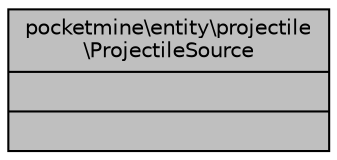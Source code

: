 digraph "pocketmine\entity\projectile\ProjectileSource"
{
 // INTERACTIVE_SVG=YES
 // LATEX_PDF_SIZE
  edge [fontname="Helvetica",fontsize="10",labelfontname="Helvetica",labelfontsize="10"];
  node [fontname="Helvetica",fontsize="10",shape=record];
  Node1 [label="{pocketmine\\entity\\projectile\l\\ProjectileSource\n||}",height=0.2,width=0.4,color="black", fillcolor="grey75", style="filled", fontcolor="black",tooltip=" "];
}
